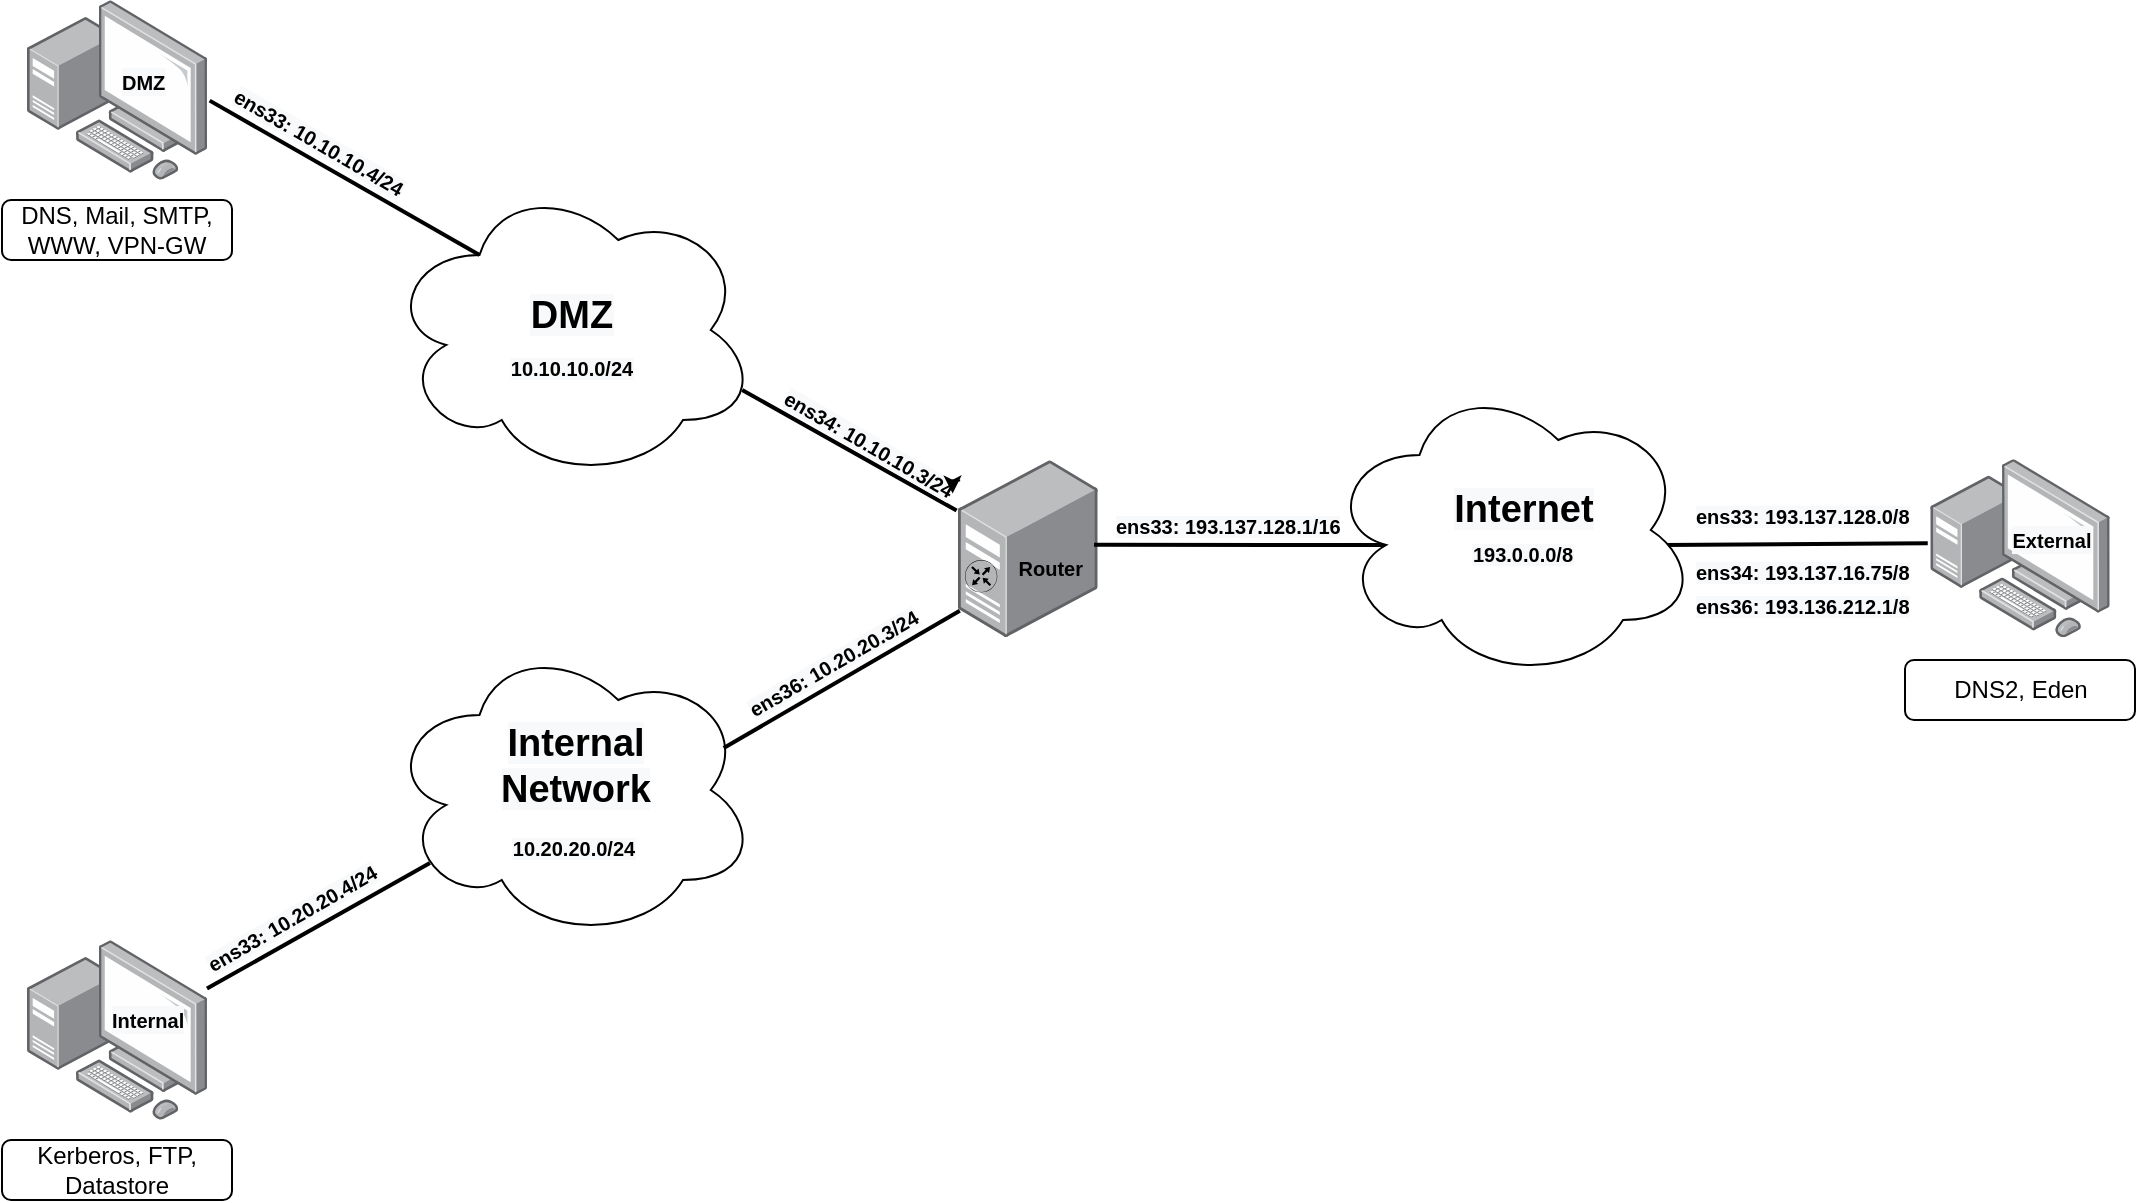 <mxfile version="17.4.2" type="device"><diagram id="i1itNVzCHufOJQDeqTJu" name="Page-1"><mxGraphModel dx="2058" dy="1233" grid="1" gridSize="10" guides="1" tooltips="1" connect="1" arrows="1" fold="1" page="1" pageScale="1" pageWidth="1100" pageHeight="850" math="0" shadow="0"><root><mxCell id="0"/><mxCell id="1" parent="0"/><mxCell id="37DsDB0FD8kh26F2dMAf-33" value="" style="points=[];aspect=fixed;html=1;align=center;shadow=0;dashed=0;image;image=img/lib/allied_telesis/computer_and_terminals/Personal_Computer_with_Server.svg;" parent="1" vertex="1"><mxGeometry x="24.5" y="620" width="90" height="90" as="geometry"/></mxCell><mxCell id="37DsDB0FD8kh26F2dMAf-35" value="" style="points=[[0.09,0.89,0,0,0]];aspect=fixed;html=1;align=center;shadow=0;dashed=0;image;image=img/lib/allied_telesis/computer_and_terminals/Server_Desktop.svg;" parent="1" vertex="1"><mxGeometry x="489.93" y="380" width="69.92" height="88.63" as="geometry"/></mxCell><mxCell id="37DsDB0FD8kh26F2dMAf-36" value="" style="points=[];aspect=fixed;html=1;align=center;shadow=0;dashed=0;image;image=img/lib/allied_telesis/computer_and_terminals/Personal_Computer_with_Server.svg;" parent="1" vertex="1"><mxGeometry x="24.5" y="150" width="90" height="90" as="geometry"/></mxCell><mxCell id="37DsDB0FD8kh26F2dMAf-38" value="" style="ellipse;shape=cloud;whiteSpace=wrap;html=1;" parent="1" vertex="1"><mxGeometry x="204.5" y="240" width="185" height="150" as="geometry"/></mxCell><mxCell id="37DsDB0FD8kh26F2dMAf-39" value="" style="ellipse;shape=cloud;whiteSpace=wrap;html=1;points=[[0.07,0.4,0,0,0],[0.13,0.77,0,0,0],[0.16,0.55,0,0,0],[0.25,0.25,0,0,0],[0.31,0.8,0,0,0],[0.4,0.1,0,0,0],[0.55,0.95,0,0,0],[0.63,0.2,0,0,0],[0.8,0.8,0,0,0],[0.88,0.5,0,0,0],[0.91,0.36,0,0,0],[0.96,0.7,0,0,0]];" parent="1" vertex="1"><mxGeometry x="204.5" y="470" width="185" height="150" as="geometry"/></mxCell><mxCell id="37DsDB0FD8kh26F2dMAf-40" value="" style="endArrow=none;html=1;rounded=0;entryX=0.116;entryY=0.743;entryDx=0;entryDy=0;entryPerimeter=0;exitX=1;exitY=0.27;exitDx=0;exitDy=0;exitPerimeter=0;strokeWidth=2;" parent="1" source="37DsDB0FD8kh26F2dMAf-33" target="37DsDB0FD8kh26F2dMAf-39" edge="1"><mxGeometry width="50" height="50" relative="1" as="geometry"><mxPoint x="104.5" y="670" as="sourcePoint"/><mxPoint x="234.5" y="590" as="targetPoint"/></mxGeometry></mxCell><mxCell id="37DsDB0FD8kh26F2dMAf-41" value="" style="endArrow=none;html=1;rounded=0;strokeWidth=2;entryX=0.25;entryY=0.25;entryDx=0;entryDy=0;entryPerimeter=0;exitX=1.015;exitY=0.559;exitDx=0;exitDy=0;exitPerimeter=0;" parent="1" source="37DsDB0FD8kh26F2dMAf-36" target="37DsDB0FD8kh26F2dMAf-38" edge="1"><mxGeometry width="50" height="50" relative="1" as="geometry"><mxPoint x="124.5" y="240" as="sourcePoint"/><mxPoint x="174.5" y="190" as="targetPoint"/></mxGeometry></mxCell><mxCell id="37DsDB0FD8kh26F2dMAf-42" value="" style="endArrow=none;html=1;rounded=0;strokeWidth=2;exitX=0.96;exitY=0.7;exitDx=0;exitDy=0;exitPerimeter=0;entryX=-0.009;entryY=0.285;entryDx=0;entryDy=0;entryPerimeter=0;" parent="1" source="37DsDB0FD8kh26F2dMAf-38" target="37DsDB0FD8kh26F2dMAf-35" edge="1"><mxGeometry width="50" height="50" relative="1" as="geometry"><mxPoint x="389.5" y="420" as="sourcePoint"/><mxPoint x="484.5" y="400" as="targetPoint"/></mxGeometry></mxCell><mxCell id="37DsDB0FD8kh26F2dMAf-43" value="" style="endArrow=none;html=1;rounded=0;strokeWidth=2;exitX=0.91;exitY=0.36;exitDx=0;exitDy=0;exitPerimeter=0;entryX=0.014;entryY=0.851;entryDx=0;entryDy=0;entryPerimeter=0;" parent="1" source="37DsDB0FD8kh26F2dMAf-39" target="37DsDB0FD8kh26F2dMAf-35" edge="1"><mxGeometry width="50" height="50" relative="1" as="geometry"><mxPoint x="394.5" y="540" as="sourcePoint"/><mxPoint x="494.5" y="460" as="targetPoint"/></mxGeometry></mxCell><mxCell id="37DsDB0FD8kh26F2dMAf-45" value="" style="endArrow=none;html=1;rounded=0;strokeWidth=2;exitX=1.088;exitY=0.125;exitDx=0;exitDy=0;exitPerimeter=0;entryX=0.16;entryY=0.55;entryDx=0;entryDy=0;entryPerimeter=0;" parent="1" source="37DsDB0FD8kh26F2dMAf-50" target="37DsDB0FD8kh26F2dMAf-34" edge="1"><mxGeometry width="50" height="50" relative="1" as="geometry"><mxPoint x="574.5" y="430" as="sourcePoint"/><mxPoint x="684.5" y="430" as="targetPoint"/></mxGeometry></mxCell><mxCell id="37DsDB0FD8kh26F2dMAf-47" value="" style="endArrow=none;html=1;rounded=0;strokeWidth=2;entryX=0.004;entryY=0.472;entryDx=0;entryDy=0;entryPerimeter=0;exitX=0.91;exitY=0.55;exitDx=0;exitDy=0;exitPerimeter=0;" parent="1" source="37DsDB0FD8kh26F2dMAf-34" target="37DsDB0FD8kh26F2dMAf-37" edge="1"><mxGeometry width="50" height="50" relative="1" as="geometry"><mxPoint x="834.5" y="424" as="sourcePoint"/><mxPoint x="904.5" y="399.13" as="targetPoint"/></mxGeometry></mxCell><mxCell id="37DsDB0FD8kh26F2dMAf-50" value="&lt;b style=&quot;color: rgb(0 , 0 , 0) ; font-family: &amp;#34;helvetica&amp;#34; ; font-size: 12px ; font-style: normal ; letter-spacing: normal ; text-indent: 0px ; text-transform: none ; word-spacing: 0px&quot;&gt;&lt;font style=&quot;font-size: 10px&quot;&gt;&amp;nbsp;Router&lt;/font&gt;&lt;/b&gt;" style="text;whiteSpace=wrap;html=1;align=center;" parent="1" vertex="1"><mxGeometry x="514.5" y="420" width="40" height="19" as="geometry"/></mxCell><mxCell id="37DsDB0FD8kh26F2dMAf-54" value="&lt;b style=&quot;color: rgb(0 , 0 , 0) ; font-style: normal ; letter-spacing: normal ; text-indent: 0px ; text-transform: none ; word-spacing: 0px ; font-family: &amp;#34;helvetica&amp;#34; ; font-size: 19px ; background-color: rgb(248 , 249 , 250)&quot;&gt;DMZ&lt;/b&gt;" style="text;whiteSpace=wrap;html=1;align=center;" parent="1" vertex="1"><mxGeometry x="257" y="289.63" width="80" height="30" as="geometry"/></mxCell><mxCell id="37DsDB0FD8kh26F2dMAf-55" value="&lt;b style=&quot;color: rgb(0 , 0 , 0) ; font-style: normal ; letter-spacing: normal ; text-indent: 0px ; text-transform: none ; word-spacing: 0px ; font-family: &amp;#34;helvetica&amp;#34; ; font-size: x-small ; background-color: rgb(248 , 249 , 250)&quot;&gt;10.10.10.0/24&lt;/b&gt;" style="text;whiteSpace=wrap;html=1;align=center;" parent="1" vertex="1"><mxGeometry x="263.25" y="319.63" width="67.5" height="30" as="geometry"/></mxCell><mxCell id="37DsDB0FD8kh26F2dMAf-56" value="&lt;b style=&quot;color: rgb(0 , 0 , 0) ; font-style: normal ; letter-spacing: normal ; text-indent: 0px ; text-transform: none ; word-spacing: 0px ; font-family: &amp;#34;helvetica&amp;#34; ; font-size: 19px ; background-color: rgb(248 , 249 , 250)&quot;&gt;Internal Network&lt;/b&gt;" style="text;whiteSpace=wrap;html=1;align=center;" parent="1" vertex="1"><mxGeometry x="229.5" y="504" width="137.5" height="50" as="geometry"/></mxCell><mxCell id="37DsDB0FD8kh26F2dMAf-57" value="&lt;b style=&quot;color: rgb(0 , 0 , 0) ; font-style: normal ; letter-spacing: normal ; text-indent: 0px ; text-transform: none ; word-spacing: 0px ; font-family: &amp;#34;helvetica&amp;#34; ; font-size: x-small ; background-color: rgb(248 , 249 , 250)&quot;&gt;10.20.20.0/24&lt;/b&gt;" style="text;whiteSpace=wrap;html=1;align=center;" parent="1" vertex="1"><mxGeometry x="253.25" y="560" width="90" height="20" as="geometry"/></mxCell><mxCell id="37DsDB0FD8kh26F2dMAf-60" value="&lt;b style=&quot;color: rgb(0 , 0 , 0) ; font-family: &amp;#34;helvetica&amp;#34; ; font-size: x-small ; font-style: normal ; letter-spacing: normal ; text-align: center ; text-indent: 0px ; text-transform: none ; word-spacing: 0px ; background-color: rgb(248 , 249 , 250)&quot;&gt;ens36: 193.136.212.1/8&lt;/b&gt;" style="text;whiteSpace=wrap;html=1;" parent="1" vertex="1"><mxGeometry x="856.5" y="439" width="116" height="24" as="geometry"/></mxCell><mxCell id="37DsDB0FD8kh26F2dMAf-62" value="&lt;b style=&quot;color: rgb(0 , 0 , 0) ; font-family: &amp;#34;helvetica&amp;#34; ; font-size: x-small ; font-style: normal ; letter-spacing: normal ; text-align: center ; text-indent: 0px ; text-transform: none ; word-spacing: 0px ; background-color: rgb(248 , 249 , 250)&quot;&gt;ens33: 193.137.128.1/16&lt;/b&gt;" style="text;whiteSpace=wrap;html=1;" parent="1" vertex="1"><mxGeometry x="566.5" y="399" width="119" height="30" as="geometry"/></mxCell><mxCell id="37DsDB0FD8kh26F2dMAf-65" value="&lt;b style=&quot;color: rgb(0 , 0 , 0) ; font-size: 12px ; font-style: normal ; letter-spacing: normal ; text-align: center ; text-indent: 0px ; text-transform: none ; word-spacing: 0px ; background-color: rgb(248 , 249 , 250) ; font-family: &amp;#34;helvetica&amp;#34;&quot;&gt;&lt;font style=&quot;font-size: 10px&quot;&gt;Internal&lt;/font&gt;&lt;/b&gt;" style="text;whiteSpace=wrap;html=1;" parent="1" vertex="1"><mxGeometry x="64.5" y="646" width="40" height="30" as="geometry"/></mxCell><mxCell id="37DsDB0FD8kh26F2dMAf-66" value="&lt;b style=&quot;color: rgb(0 , 0 , 0) ; font-size: 12px ; font-style: normal ; letter-spacing: normal ; text-indent: 0px ; text-transform: none ; word-spacing: 0px ; text-align: center ; background-color: rgb(248 , 249 , 250) ; font-family: &amp;#34;helvetica&amp;#34;&quot;&gt;&lt;font style=&quot;font-size: 10px&quot;&gt;DMZ&lt;/font&gt;&lt;/b&gt;" style="text;whiteSpace=wrap;html=1;" parent="1" vertex="1"><mxGeometry x="69.5" y="176.82" width="30" height="20.37" as="geometry"/></mxCell><mxCell id="37DsDB0FD8kh26F2dMAf-67" value="&lt;b style=&quot;color: rgb(0 , 0 , 0) ; font-family: &amp;#34;helvetica&amp;#34; ; font-size: x-small ; font-style: normal ; letter-spacing: normal ; text-align: center ; text-indent: 0px ; text-transform: none ; word-spacing: 0px ; background-color: rgb(248 , 249 , 250)&quot;&gt;ens34: 10.10.10.3/24&lt;/b&gt;" style="text;whiteSpace=wrap;html=1;rotation=30;" parent="1" vertex="1"><mxGeometry x="395.36" y="357.14" width="98.57" height="30" as="geometry"/></mxCell><mxCell id="37DsDB0FD8kh26F2dMAf-68" value="&lt;b style=&quot;color: rgb(0 , 0 , 0) ; font-family: &amp;#34;helvetica&amp;#34; ; font-size: x-small ; font-style: normal ; letter-spacing: normal ; text-align: center ; text-indent: 0px ; text-transform: none ; word-spacing: 0px ; background-color: rgb(248 , 249 , 250)&quot;&gt;ens36: 10.20.20.3/24&lt;/b&gt;" style="text;whiteSpace=wrap;html=1;rotation=-30;" parent="1" vertex="1"><mxGeometry x="378.32" y="466.12" width="105.16" height="28.63" as="geometry"/></mxCell><mxCell id="37DsDB0FD8kh26F2dMAf-69" value="&lt;b style=&quot;color: rgb(0 , 0 , 0) ; font-family: &amp;#34;helvetica&amp;#34; ; font-size: x-small ; font-style: normal ; letter-spacing: normal ; text-align: center ; text-indent: 0px ; text-transform: none ; word-spacing: 0px ; background-color: rgb(248 , 249 , 250)&quot;&gt;ens33: 10.10.10.4/24&lt;/b&gt;" style="text;whiteSpace=wrap;html=1;rotation=30;" parent="1" vertex="1"><mxGeometry x="119.5" y="209" width="110" height="30" as="geometry"/></mxCell><mxCell id="37DsDB0FD8kh26F2dMAf-70" value="&lt;b style=&quot;color: rgb(0 , 0 , 0) ; font-family: &amp;#34;helvetica&amp;#34; ; font-size: x-small ; font-style: normal ; letter-spacing: normal ; text-align: center ; text-indent: 0px ; text-transform: none ; word-spacing: 0px ; background-color: rgb(248 , 249 , 250)&quot;&gt;ens33: 10.20.20.4/24&lt;/b&gt;" style="text;whiteSpace=wrap;html=1;rotation=-30;" parent="1" vertex="1"><mxGeometry x="106.5" y="592" width="110" height="30" as="geometry"/></mxCell><mxCell id="37DsDB0FD8kh26F2dMAf-71" value="" style="group" parent="1" vertex="1" connectable="0"><mxGeometry x="974.5" y="379.63" width="93" height="89" as="geometry"/></mxCell><mxCell id="37DsDB0FD8kh26F2dMAf-37" value="" style="points=[];aspect=fixed;html=1;align=center;shadow=0;dashed=0;image;image=img/lib/allied_telesis/computer_and_terminals/Personal_Computer_with_Server.svg;" parent="37DsDB0FD8kh26F2dMAf-71" vertex="1"><mxGeometry width="93" height="89" as="geometry"/></mxCell><mxCell id="37DsDB0FD8kh26F2dMAf-64" value="&lt;b style=&quot;color: rgb(0 , 0 , 0) ; font-size: 12px ; font-style: normal ; letter-spacing: normal ; text-indent: 0px ; text-transform: none ; word-spacing: 0px ; background-color: rgb(248 , 249 , 250) ; font-family: &amp;#34;helvetica&amp;#34;&quot;&gt;&lt;font style=&quot;font-size: 10px&quot;&gt;External&lt;/font&gt;&lt;/b&gt;" style="text;whiteSpace=wrap;html=1;align=center;" parent="37DsDB0FD8kh26F2dMAf-71" vertex="1"><mxGeometry x="32" y="26.37" width="60" height="30" as="geometry"/></mxCell><mxCell id="37DsDB0FD8kh26F2dMAf-72" value="" style="group" parent="1" vertex="1" connectable="0"><mxGeometry x="674.5" y="340" width="185" height="150" as="geometry"/></mxCell><mxCell id="37DsDB0FD8kh26F2dMAf-34" value="" style="ellipse;shape=cloud;whiteSpace=wrap;html=1;points=[[0.07,0.4,0,0,0],[0.13,0.77,0,0,0],[0.16,0.55,0,0,0],[0.25,0.25,0,0,0],[0.31,0.8,0,0,0],[0.4,0.1,0,0,0],[0.55,0.95,0,0,0],[0.63,0.2,0,0,0],[0.8,0.8,0,0,0],[0.88,0.25,0,0,0],[0.91,0.55,0,0,0],[0.96,0.7,0,0,0]];" parent="37DsDB0FD8kh26F2dMAf-72" vertex="1"><mxGeometry width="185" height="150" as="geometry"/></mxCell><mxCell id="37DsDB0FD8kh26F2dMAf-52" value="&lt;b style=&quot;color: rgb(0 , 0 , 0) ; font-family: &amp;#34;helvetica&amp;#34; ; font-size: 19px ; font-style: normal ; letter-spacing: normal ; text-indent: 0px ; text-transform: none ; word-spacing: 0px ; background-color: rgb(248 , 249 , 250)&quot;&gt;Internet&lt;/b&gt;" style="text;whiteSpace=wrap;html=1;align=center;" parent="37DsDB0FD8kh26F2dMAf-72" vertex="1"><mxGeometry x="48.5" y="46.5" width="100" height="30" as="geometry"/></mxCell><mxCell id="37DsDB0FD8kh26F2dMAf-53" value="&lt;b style=&quot;color: rgb(0 , 0 , 0) ; font-family: &amp;#34;helvetica&amp;#34; ; font-size: x-small ; font-style: normal ; letter-spacing: normal ; text-indent: 0px ; text-transform: none ; word-spacing: 0px ; background-color: rgb(248 , 249 , 250)&quot;&gt;193.0.0.0/8&lt;/b&gt;" style="text;whiteSpace=wrap;html=1;align=center;" parent="37DsDB0FD8kh26F2dMAf-72" vertex="1"><mxGeometry x="58.13" y="73" width="78.75" height="25" as="geometry"/></mxCell><mxCell id="37DsDB0FD8kh26F2dMAf-78" value="" style="sketch=0;points=[[0.5,0,0],[1,0.5,0],[0.5,1,0],[0,0.5,0],[0.145,0.145,0],[0.856,0.145,0],[0.855,0.856,0],[0.145,0.855,0]];verticalLabelPosition=bottom;html=1;verticalAlign=top;aspect=fixed;align=center;pointerEvents=1;shape=mxgraph.cisco19.rect;prIcon=router;fillColor=none;strokeColor=#000000;labelBackgroundColor=#F8F9FA;" parent="1" vertex="1"><mxGeometry x="493.5" y="430" width="16.15" height="16.15" as="geometry"/></mxCell><mxCell id="0ydXihj2B20d52XbouRL-1" value="&lt;b style=&quot;color: rgb(0 , 0 , 0) ; font-family: &amp;#34;helvetica&amp;#34; ; font-size: x-small ; font-style: normal ; letter-spacing: normal ; text-align: center ; text-indent: 0px ; text-transform: none ; word-spacing: 0px ; background-color: rgb(248 , 249 , 250)&quot;&gt;ens34: 193.137.16.75/8&lt;/b&gt;" style="text;whiteSpace=wrap;html=1;" parent="1" vertex="1"><mxGeometry x="856.5" y="422.15" width="116" height="24" as="geometry"/></mxCell><mxCell id="0ydXihj2B20d52XbouRL-2" value="&lt;b style=&quot;color: rgb(0 , 0 , 0) ; font-family: &amp;#34;helvetica&amp;#34; ; font-size: x-small ; font-style: normal ; letter-spacing: normal ; text-align: center ; text-indent: 0px ; text-transform: none ; word-spacing: 0px ; background-color: rgb(248 , 249 , 250)&quot;&gt;ens33: 193.137.128.0/8&lt;/b&gt;" style="text;whiteSpace=wrap;html=1;" parent="1" vertex="1"><mxGeometry x="856.5" y="394" width="120" height="25" as="geometry"/></mxCell><mxCell id="0ydXihj2B20d52XbouRL-11" value="Kerberos, FTP, Datastore" style="rounded=1;whiteSpace=wrap;html=1;fillColor=none;" parent="1" vertex="1"><mxGeometry x="12" y="720" width="115" height="30" as="geometry"/></mxCell><mxCell id="0ydXihj2B20d52XbouRL-12" value="DNS, Mail, SMTP, WWW, VPN-GW" style="rounded=1;whiteSpace=wrap;html=1;fillColor=none;" parent="1" vertex="1"><mxGeometry x="12" y="250" width="115" height="30" as="geometry"/></mxCell><mxCell id="0ydXihj2B20d52XbouRL-13" value="DNS2, Eden" style="rounded=1;whiteSpace=wrap;html=1;fillColor=none;" parent="1" vertex="1"><mxGeometry x="963.5" y="480" width="115" height="30" as="geometry"/></mxCell><mxCell id="kbDY3FQQwgXAy7Qpoh6j-3" style="edgeStyle=orthogonalEdgeStyle;rounded=0;orthogonalLoop=1;jettySize=auto;html=1;exitX=1;exitY=0.25;exitDx=0;exitDy=0;entryX=1;entryY=0.5;entryDx=0;entryDy=0;" edge="1" parent="1" source="37DsDB0FD8kh26F2dMAf-67" target="37DsDB0FD8kh26F2dMAf-67"><mxGeometry relative="1" as="geometry"/></mxCell></root></mxGraphModel></diagram></mxfile>